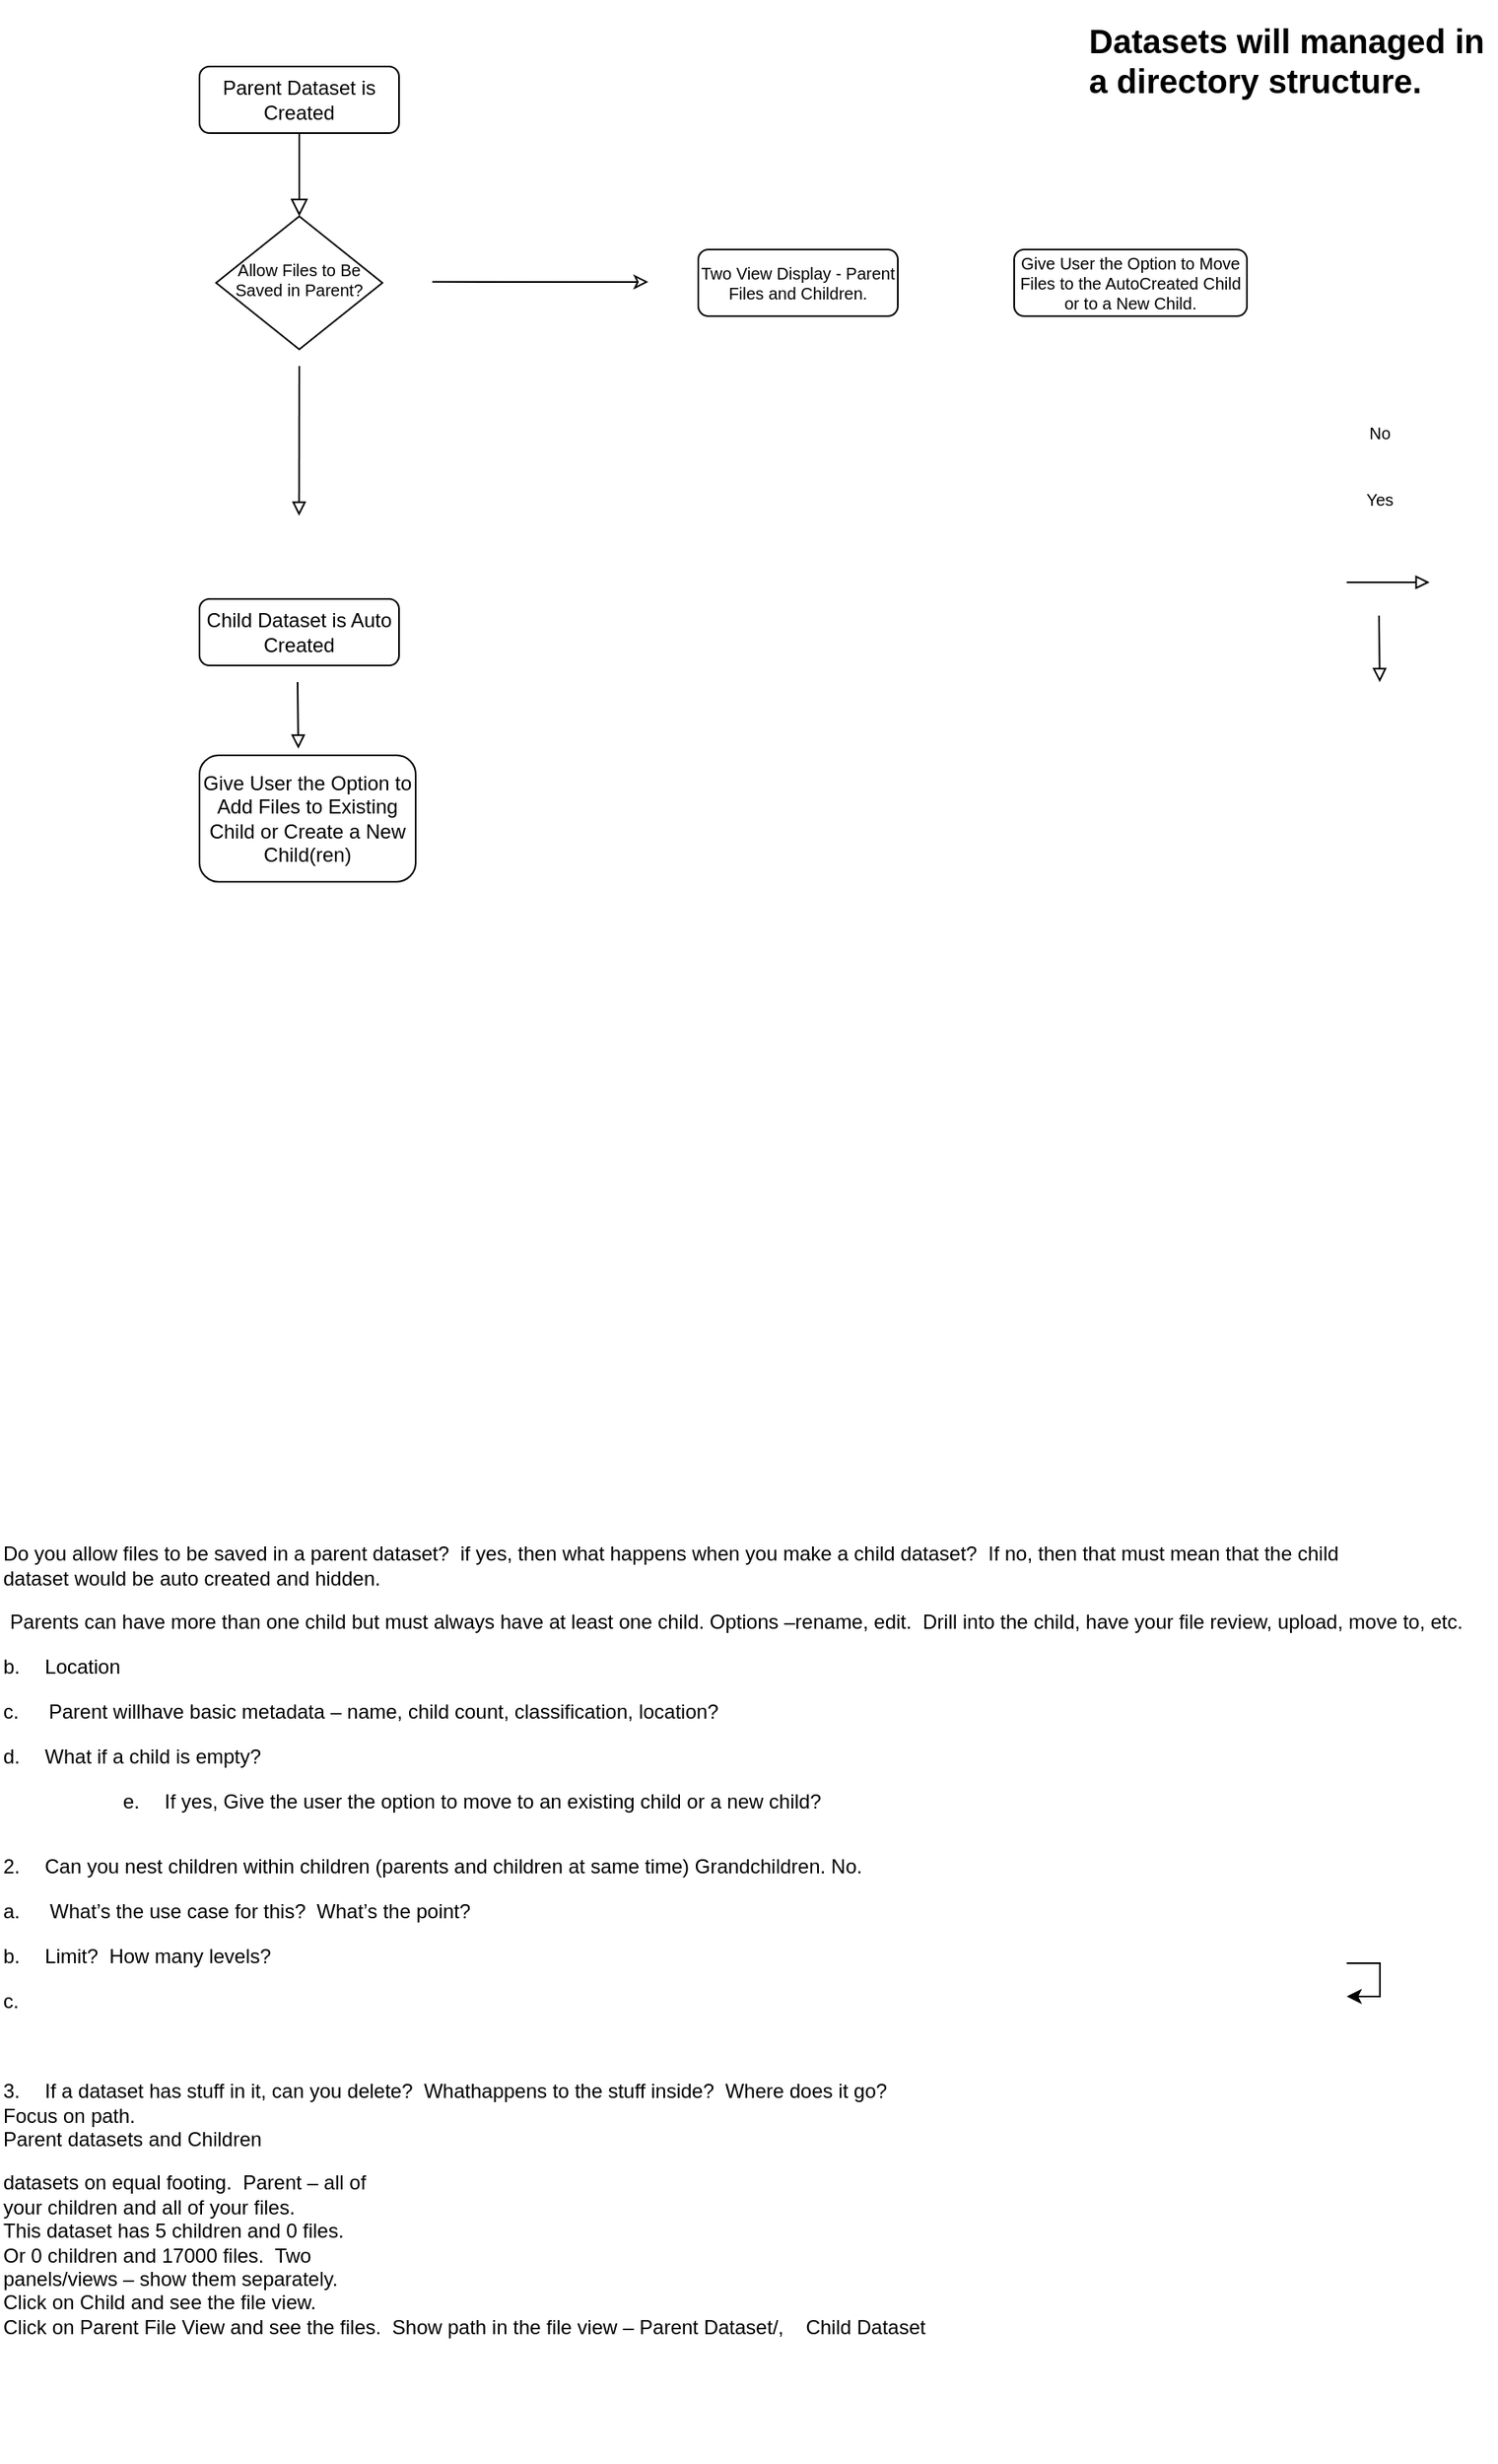 <mxfile version="14.4.7" type="github">
  <diagram id="C5RBs43oDa-KdzZeNtuy" name="Page-1">
    <mxGraphModel dx="964" dy="500" grid="1" gridSize="10" guides="1" tooltips="1" connect="1" arrows="1" fold="1" page="1" pageScale="1" pageWidth="827" pageHeight="1169" math="0" shadow="0">
      <root>
        <mxCell id="WIyWlLk6GJQsqaUBKTNV-0" />
        <mxCell id="WIyWlLk6GJQsqaUBKTNV-1" parent="WIyWlLk6GJQsqaUBKTNV-0" />
        <mxCell id="WIyWlLk6GJQsqaUBKTNV-2" value="" style="rounded=0;html=1;jettySize=auto;orthogonalLoop=1;fontSize=11;endArrow=block;endFill=0;endSize=8;strokeWidth=1;shadow=0;labelBackgroundColor=none;edgeStyle=orthogonalEdgeStyle;" parent="WIyWlLk6GJQsqaUBKTNV-1" source="WIyWlLk6GJQsqaUBKTNV-3" target="WIyWlLk6GJQsqaUBKTNV-6" edge="1">
          <mxGeometry relative="1" as="geometry" />
        </mxCell>
        <mxCell id="WIyWlLk6GJQsqaUBKTNV-3" value="Parent Dataset is Created" style="rounded=1;whiteSpace=wrap;html=1;fontSize=12;glass=0;strokeWidth=1;shadow=0;" parent="WIyWlLk6GJQsqaUBKTNV-1" vertex="1">
          <mxGeometry x="160" y="80" width="120" height="40" as="geometry" />
        </mxCell>
        <mxCell id="WIyWlLk6GJQsqaUBKTNV-6" value="Allow Files to Be Saved in Parent?" style="rhombus;whiteSpace=wrap;html=1;shadow=0;fontFamily=Helvetica;fontSize=10;align=center;strokeWidth=1;spacing=6;spacingTop=-4;" parent="WIyWlLk6GJQsqaUBKTNV-1" vertex="1">
          <mxGeometry x="170" y="170" width="100" height="80" as="geometry" />
        </mxCell>
        <mxCell id="Qzo48M9Tub4ixmZhIlxQ-4" value="" style="edgeStyle=orthogonalEdgeStyle;rounded=0;orthogonalLoop=1;jettySize=auto;html=1;fontSize=10;endArrow=classic;endFill=0;" edge="1" parent="WIyWlLk6GJQsqaUBKTNV-1">
          <mxGeometry relative="1" as="geometry">
            <mxPoint x="330" y="209.44" as="sourcePoint" />
            <mxPoint x="430" y="209.44" as="targetPoint" />
            <Array as="points">
              <mxPoint x="300" y="209.44" />
            </Array>
          </mxGeometry>
        </mxCell>
        <mxCell id="WIyWlLk6GJQsqaUBKTNV-7" value="Two View Display - Parent Files and Children." style="rounded=1;whiteSpace=wrap;html=1;fontSize=10;glass=0;strokeWidth=1;shadow=0;" parent="WIyWlLk6GJQsqaUBKTNV-1" vertex="1">
          <mxGeometry x="460" y="190" width="120" height="40" as="geometry" />
        </mxCell>
        <mxCell id="WIyWlLk6GJQsqaUBKTNV-11" value="Child Dataset is Auto Created" style="rounded=1;whiteSpace=wrap;html=1;fontSize=12;glass=0;strokeWidth=1;shadow=0;" parent="WIyWlLk6GJQsqaUBKTNV-1" vertex="1">
          <mxGeometry x="160" y="400" width="120" height="40" as="geometry" />
        </mxCell>
        <mxCell id="Qzo48M9Tub4ixmZhIlxQ-5" value="&lt;p class=&quot;MsoListParagraphCxSpFirst&quot; style=&quot;text-indent: -0.25in ; font-size: 12px&quot;&gt;&lt;font style=&quot;font-size: 12px&quot;&gt;&lt;span style=&quot;line-height: 107% ; font-family: &amp;#34;calibri light&amp;#34; , sans-serif&quot;&gt;1.&lt;span style=&quot;font-stretch: normal ; line-height: normal ; font-family: &amp;#34;times new roman&amp;#34;&quot;&gt;&amp;nbsp;&amp;nbsp;&amp;nbsp;&amp;nbsp;&amp;nbsp;&lt;br&gt;&lt;/span&gt;&lt;/span&gt;&lt;span style=&quot;line-height: 107% ; font-family: &amp;#34;calibri light&amp;#34; , sans-serif&quot;&gt;Do you allow files to be saved in a parent dataset?&amp;nbsp; if&amp;nbsp;yes, then what happens when you make a child dataset?&amp;nbsp; If no, then that must mean that the child&lt;br&gt;dataset would be auto created and hidden.&amp;nbsp;&lt;/span&gt;&lt;/font&gt;&lt;/p&gt;&lt;p class=&quot;MsoListParagraphCxSpFirst&quot; style=&quot;text-indent: -0.25in ; font-size: 12px&quot;&gt;&lt;span style=&quot;font-family: &amp;#34;calibri light&amp;#34; , sans-serif ; text-indent: -0.25in&quot;&gt;a.&lt;/span&gt;&lt;span style=&quot;text-indent: -0.25in ; font-stretch: normal ; line-height: normal ; font-family: &amp;#34;times new roman&amp;#34;&quot;&gt;&amp;nbsp; &amp;nbsp; &amp;nbsp;&amp;nbsp;&lt;/span&gt;&lt;span style=&quot;font-family: &amp;#34;calibri light&amp;#34; , sans-serif ; text-indent: -0.25in&quot;&gt;Parents can&amp;nbsp;&lt;/span&gt;&lt;span style=&quot;font-family: &amp;#34;calibri light&amp;#34; , sans-serif ; text-indent: -0.25in&quot;&gt;have more than one child but must always have at least one child. Options –&lt;/span&gt;&lt;span style=&quot;font-family: &amp;#34;calibri light&amp;#34; , sans-serif ; text-indent: -0.25in&quot;&gt;rename, edit.&amp;nbsp; Drill into the child, have&amp;nbsp;&lt;/span&gt;&lt;span style=&quot;font-family: &amp;#34;calibri light&amp;#34; , sans-serif ; text-indent: -0.25in&quot;&gt;your file review, upload, move to, etc.&lt;/span&gt;&lt;/p&gt;&lt;span style=&quot;font-family: &amp;#34;calibri light&amp;#34; , sans-serif ; font-size: 12px ; text-indent: -0.25in&quot;&gt;b.&lt;/span&gt;&lt;span style=&quot;font-size: 12px ; text-indent: -0.25in ; font-stretch: normal ; line-height: normal ; font-family: &amp;#34;times new roman&amp;#34;&quot;&gt;&amp;nbsp; &amp;nbsp; &amp;nbsp;&lt;span style=&quot;font-family: &amp;#34;calibri light&amp;#34; , sans-serif ; text-indent: -0.25in&quot;&gt;Location&lt;/span&gt;&lt;br&gt;&lt;/span&gt;&lt;br&gt;&lt;span style=&quot;font-family: &amp;#34;calibri light&amp;#34; , sans-serif ; font-size: 12px ; text-indent: -0.25in&quot;&gt;c.&lt;/span&gt;&lt;span style=&quot;font-size: 12px ; text-indent: -0.25in ; font-stretch: normal ; line-height: normal ; font-family: &amp;#34;times new roman&amp;#34;&quot;&gt;&amp;nbsp; &amp;nbsp; &amp;nbsp;&amp;nbsp;&lt;span style=&quot;font-family: &amp;#34;calibri light&amp;#34; , sans-serif ; text-indent: -0.25in&quot;&gt;Parent will&lt;/span&gt;&lt;span style=&quot;font-family: &amp;#34;calibri light&amp;#34; , sans-serif ; text-indent: -0.25in&quot;&gt;have basic metadata – name, child count, classification, location?&lt;/span&gt;&lt;span style=&quot;font-family: &amp;#34;calibri light&amp;#34; , sans-serif ; text-indent: -0.25in&quot;&gt;&lt;br&gt;&lt;/span&gt;&lt;/span&gt;&lt;br&gt;&lt;span style=&quot;font-family: &amp;#34;calibri light&amp;#34; , sans-serif ; font-size: 12px ; text-indent: -0.25in&quot;&gt;d.&lt;/span&gt;&lt;span style=&quot;font-size: 12px ; text-indent: -0.25in ; font-stretch: normal ; line-height: normal ; font-family: &amp;#34;times new roman&amp;#34;&quot;&gt;&amp;nbsp; &amp;nbsp; &amp;nbsp;&lt;span style=&quot;font-family: &amp;#34;calibri light&amp;#34; , sans-serif ; text-indent: -0.25in&quot;&gt;What if a&amp;nbsp;&lt;/span&gt;&lt;span style=&quot;font-family: &amp;#34;calibri light&amp;#34; , sans-serif ; text-indent: -0.25in&quot;&gt;child is empty?&lt;/span&gt;&lt;/span&gt;&lt;br&gt;&lt;p class=&quot;MsoListParagraphCxSpMiddle&quot; style=&quot;margin-left: 1in ; text-indent: -0.25in ; font-size: 12px&quot;&gt;&lt;font style=&quot;font-size: 12px&quot;&gt;&lt;span style=&quot;line-height: 107% ; font-family: &amp;#34;calibri light&amp;#34; , sans-serif&quot;&gt;e.&lt;span style=&quot;font-stretch: normal ; line-height: normal ; font-family: &amp;#34;times new roman&amp;#34;&quot;&gt;&amp;nbsp;&amp;nbsp;&amp;nbsp;&amp;nbsp;&amp;nbsp;&lt;/span&gt;&lt;/span&gt;&lt;span style=&quot;line-height: 107% ; font-family: &amp;#34;calibri light&amp;#34; , sans-serif&quot;&gt;If yes, Give the user the option to move to an existing child or a new child?&lt;/span&gt;&lt;/font&gt;&lt;/p&gt;&lt;br&gt;&lt;span style=&quot;font-family: &amp;#34;calibri light&amp;#34; , sans-serif ; font-size: 12px ; text-indent: -0.25in&quot;&gt;2.&lt;/span&gt;&lt;span style=&quot;font-size: 12px ; text-indent: -0.25in ; font-stretch: normal ; line-height: normal ; font-family: &amp;#34;times new roman&amp;#34;&quot;&gt;&amp;nbsp; &amp;nbsp; &amp;nbsp;&lt;span style=&quot;font-family: &amp;#34;calibri light&amp;#34; , sans-serif ; text-indent: -0.25in&quot;&gt;Can you nest&amp;nbsp;&lt;/span&gt;&lt;span style=&quot;font-family: &amp;#34;calibri light&amp;#34; , sans-serif ; text-indent: -0.25in&quot;&gt;children within children (parents and children at same time) Grandchildren. No.&lt;/span&gt;&lt;span style=&quot;font-family: &amp;#34;calibri light&amp;#34; , sans-serif ; text-indent: -0.25in&quot;&gt;&lt;br&gt;&lt;/span&gt;&lt;/span&gt;&lt;br&gt;&lt;span style=&quot;font-family: &amp;#34;calibri light&amp;#34; , sans-serif ; font-size: 12px ; text-indent: -0.25in&quot;&gt;a.&lt;/span&gt;&lt;span style=&quot;font-size: 12px ; text-indent: -0.25in ; font-stretch: normal ; line-height: normal ; font-family: &amp;#34;times new roman&amp;#34;&quot;&gt;&amp;nbsp; &amp;nbsp; &amp;nbsp;&amp;nbsp;&lt;span style=&quot;font-family: &amp;#34;calibri light&amp;#34; , sans-serif ; text-indent: -0.25in&quot;&gt;What’s the&amp;nbsp;&lt;/span&gt;&lt;span style=&quot;font-family: &amp;#34;calibri light&amp;#34; , sans-serif ; text-indent: -0.25in&quot;&gt;use case for this? &amp;nbsp;What’s the point?&lt;/span&gt;&lt;span style=&quot;font-family: &amp;#34;calibri light&amp;#34; , sans-serif ; text-indent: -0.25in&quot;&gt;&lt;br&gt;&lt;/span&gt;&lt;/span&gt;&lt;br&gt;&lt;span style=&quot;font-family: &amp;#34;calibri light&amp;#34; , sans-serif ; font-size: 12px ; text-indent: -0.25in&quot;&gt;b.&lt;/span&gt;&lt;span style=&quot;font-size: 12px ; text-indent: -0.25in ; font-stretch: normal ; line-height: normal ; font-family: &amp;#34;times new roman&amp;#34;&quot;&gt;&amp;nbsp; &amp;nbsp; &amp;nbsp;&lt;span style=&quot;font-family: &amp;#34;calibri light&amp;#34; , sans-serif ; text-indent: -0.25in&quot;&gt;Limit?&amp;nbsp; How many levels?&lt;/span&gt;&lt;br&gt;&lt;/span&gt;&lt;br&gt;&lt;span style=&quot;font-family: &amp;#34;calibri light&amp;#34; , sans-serif ; font-size: 12px ; text-indent: -0.25in&quot;&gt;c.&lt;/span&gt;&lt;span style=&quot;font-size: 12px ; text-indent: -0.25in ; font-stretch: normal ; line-height: normal ; font-family: &amp;#34;times new roman&amp;#34;&quot;&gt;&amp;nbsp; &amp;nbsp; &amp;nbsp;&amp;nbsp;&lt;/span&gt;&lt;br&gt;&lt;p class=&quot;MsoListParagraphCxSpMiddle&quot; style=&quot;margin-left: 1in ; text-indent: -0.25in ; font-size: 12px&quot;&gt;&lt;font style=&quot;font-size: 12px&quot;&gt;&lt;span style=&quot;line-height: 107% ; font-family: &amp;#34;calibri light&amp;#34; , sans-serif&quot;&gt;&amp;nbsp;&lt;/span&gt;&lt;/font&gt;&lt;/p&gt;&lt;span style=&quot;font-family: &amp;#34;calibri light&amp;#34; , sans-serif ; font-size: 12px ; text-indent: -0.25in&quot;&gt;3.&lt;/span&gt;&lt;span style=&quot;font-size: 12px ; text-indent: -0.25in ; font-stretch: normal ; line-height: normal ; font-family: &amp;#34;times new roman&amp;#34;&quot;&gt;&amp;nbsp; &amp;nbsp; &amp;nbsp;&lt;span style=&quot;font-family: &amp;#34;calibri light&amp;#34; , sans-serif ; text-indent: -0.25in&quot;&gt;If a dataset&amp;nbsp;&lt;/span&gt;&lt;span style=&quot;font-family: &amp;#34;calibri light&amp;#34; , sans-serif ; text-indent: -0.25in&quot;&gt;has stuff in it, can you delete?&amp;nbsp; What&lt;/span&gt;&lt;span style=&quot;font-family: &amp;#34;calibri light&amp;#34; , sans-serif ; text-indent: -0.25in&quot;&gt;happens to the stuff inside?&amp;nbsp; Where does i&lt;/span&gt;&lt;span style=&quot;font-family: &amp;#34;calibri light&amp;#34; , sans-serif ; text-indent: -0.25in&quot;&gt;t go?&lt;/span&gt;&lt;span style=&quot;font-family: &amp;#34;calibri light&amp;#34; , sans-serif&quot;&gt;&amp;nbsp;&lt;/span&gt;&lt;span style=&quot;font-family: &amp;#34;calibri light&amp;#34; , sans-serif ; text-indent: -0.25in&quot;&gt;&lt;br&gt;&lt;/span&gt;&lt;/span&gt;&lt;span style=&quot;font-size: 12px ; font-family: &amp;#34;calibri light&amp;#34; , sans-serif&quot;&gt;Focus on path.&lt;/span&gt;&lt;br&gt;&lt;span style=&quot;font-size: 12px ; font-family: &amp;#34;calibri light&amp;#34; , sans-serif&quot;&gt;Parent datasets and Children&lt;/span&gt;&lt;br&gt;&lt;p class=&quot;MsoNormal&quot; style=&quot;font-size: 12px&quot;&gt;&lt;span style=&quot;line-height: 107% ; font-family: &amp;#34;calibri light&amp;#34; , sans-serif&quot;&gt;&lt;font style=&quot;font-size: 12px&quot;&gt;datasets on equal footing.&amp;nbsp; Parent – all of&lt;br&gt;your children and all of your files.&amp;nbsp;&lt;br&gt;This dataset has 5 children and 0 files.&amp;nbsp;&lt;br&gt;Or 0 children and 17000 files.&amp;nbsp; Two&lt;br&gt;panels/views – show them separately.&amp;nbsp;&amp;nbsp;&lt;br&gt;Click on Child and see the file view.&amp;nbsp;&lt;br&gt;Click on Parent File View and see the files.&amp;nbsp; Show path in the file view – Parent Dataset/,&amp;nbsp;&amp;nbsp;&amp;nbsp; Child Dataset&amp;nbsp;&amp;nbsp; &lt;/font&gt;&lt;/span&gt;&lt;/p&gt;&lt;br&gt;&lt;br&gt;&lt;p class=&quot;MsoListParagraph&quot; style=&quot;font-size: 12px&quot;&gt;&lt;span style=&quot;line-height: 107% ; font-family: &amp;#34;calibri light&amp;#34; , sans-serif&quot;&gt;&lt;font style=&quot;font-size: 12px&quot;&gt;&amp;nbsp;&lt;/font&gt;&lt;/span&gt;&lt;/p&gt;" style="text;html=1;resizable=0;autosize=1;align=left;verticalAlign=middle;points=[];fillColor=none;strokeColor=none;rounded=0;fontSize=10;" vertex="1" parent="WIyWlLk6GJQsqaUBKTNV-1">
          <mxGeometry x="40" y="950" width="810" height="560" as="geometry" />
        </mxCell>
        <mxCell id="Qzo48M9Tub4ixmZhIlxQ-6" style="edgeStyle=orthogonalEdgeStyle;rounded=0;orthogonalLoop=1;jettySize=auto;html=1;fontSize=10;" edge="1" parent="WIyWlLk6GJQsqaUBKTNV-1" source="Qzo48M9Tub4ixmZhIlxQ-5" target="Qzo48M9Tub4ixmZhIlxQ-5">
          <mxGeometry relative="1" as="geometry" />
        </mxCell>
        <mxCell id="Qzo48M9Tub4ixmZhIlxQ-7" value="Give User the Option to Add Files to Existing Child or Create a New Child(ren)" style="rounded=1;whiteSpace=wrap;html=1;fontSize=12;glass=0;strokeWidth=1;shadow=0;" vertex="1" parent="WIyWlLk6GJQsqaUBKTNV-1">
          <mxGeometry x="160" y="494" width="130" height="76" as="geometry" />
        </mxCell>
        <mxCell id="Qzo48M9Tub4ixmZhIlxQ-8" value="" style="endArrow=block;html=1;fontSize=10;endFill=0;" edge="1" parent="WIyWlLk6GJQsqaUBKTNV-1">
          <mxGeometry width="50" height="50" relative="1" as="geometry">
            <mxPoint x="219" y="450" as="sourcePoint" />
            <mxPoint x="219.44" y="490" as="targetPoint" />
          </mxGeometry>
        </mxCell>
        <mxCell id="Qzo48M9Tub4ixmZhIlxQ-11" value="&lt;h1&gt;Datasets will managed in a directory structure.&lt;/h1&gt;" style="text;html=1;strokeColor=none;fillColor=none;spacing=5;spacingTop=-20;whiteSpace=wrap;overflow=hidden;rounded=0;fontSize=10;align=left;fontStyle=1" vertex="1" parent="WIyWlLk6GJQsqaUBKTNV-1">
          <mxGeometry x="690" y="50" width="250" height="80" as="geometry" />
        </mxCell>
        <mxCell id="Qzo48M9Tub4ixmZhIlxQ-14" value="" style="endArrow=block;html=1;fontSize=10;endFill=0;" edge="1" parent="WIyWlLk6GJQsqaUBKTNV-1">
          <mxGeometry width="50" height="50" relative="1" as="geometry">
            <mxPoint x="869.44" y="410" as="sourcePoint" />
            <mxPoint x="869.88" y="450" as="targetPoint" />
          </mxGeometry>
        </mxCell>
        <mxCell id="Qzo48M9Tub4ixmZhIlxQ-15" value="" style="endArrow=block;html=1;fontSize=10;endFill=0;" edge="1" parent="WIyWlLk6GJQsqaUBKTNV-1">
          <mxGeometry width="50" height="50" relative="1" as="geometry">
            <mxPoint x="220" y="260" as="sourcePoint" />
            <mxPoint x="219.88" y="350" as="targetPoint" />
          </mxGeometry>
        </mxCell>
        <mxCell id="Qzo48M9Tub4ixmZhIlxQ-16" value="Give User the Option to Move Files to the AutoCreated Child or to a New Child." style="rounded=1;whiteSpace=wrap;html=1;fontSize=10;glass=0;strokeWidth=1;shadow=0;" vertex="1" parent="WIyWlLk6GJQsqaUBKTNV-1">
          <mxGeometry x="650" y="190" width="140" height="40" as="geometry" />
        </mxCell>
        <mxCell id="Qzo48M9Tub4ixmZhIlxQ-17" value="No" style="text;html=1;strokeColor=none;fillColor=none;align=center;verticalAlign=middle;whiteSpace=wrap;rounded=0;fontSize=10;" vertex="1" parent="WIyWlLk6GJQsqaUBKTNV-1">
          <mxGeometry x="850" y="290" width="40" height="20" as="geometry" />
        </mxCell>
        <mxCell id="Qzo48M9Tub4ixmZhIlxQ-18" value="Yes" style="text;html=1;strokeColor=none;fillColor=none;align=center;verticalAlign=middle;whiteSpace=wrap;rounded=0;fontSize=10;" vertex="1" parent="WIyWlLk6GJQsqaUBKTNV-1">
          <mxGeometry x="850" y="330" width="40" height="20" as="geometry" />
        </mxCell>
        <mxCell id="Qzo48M9Tub4ixmZhIlxQ-19" value="" style="endArrow=block;html=1;fontSize=10;endFill=0;" edge="1" parent="WIyWlLk6GJQsqaUBKTNV-1">
          <mxGeometry width="50" height="50" relative="1" as="geometry">
            <mxPoint x="850" y="390" as="sourcePoint" />
            <mxPoint x="899.88" y="390" as="targetPoint" />
          </mxGeometry>
        </mxCell>
      </root>
    </mxGraphModel>
  </diagram>
</mxfile>
